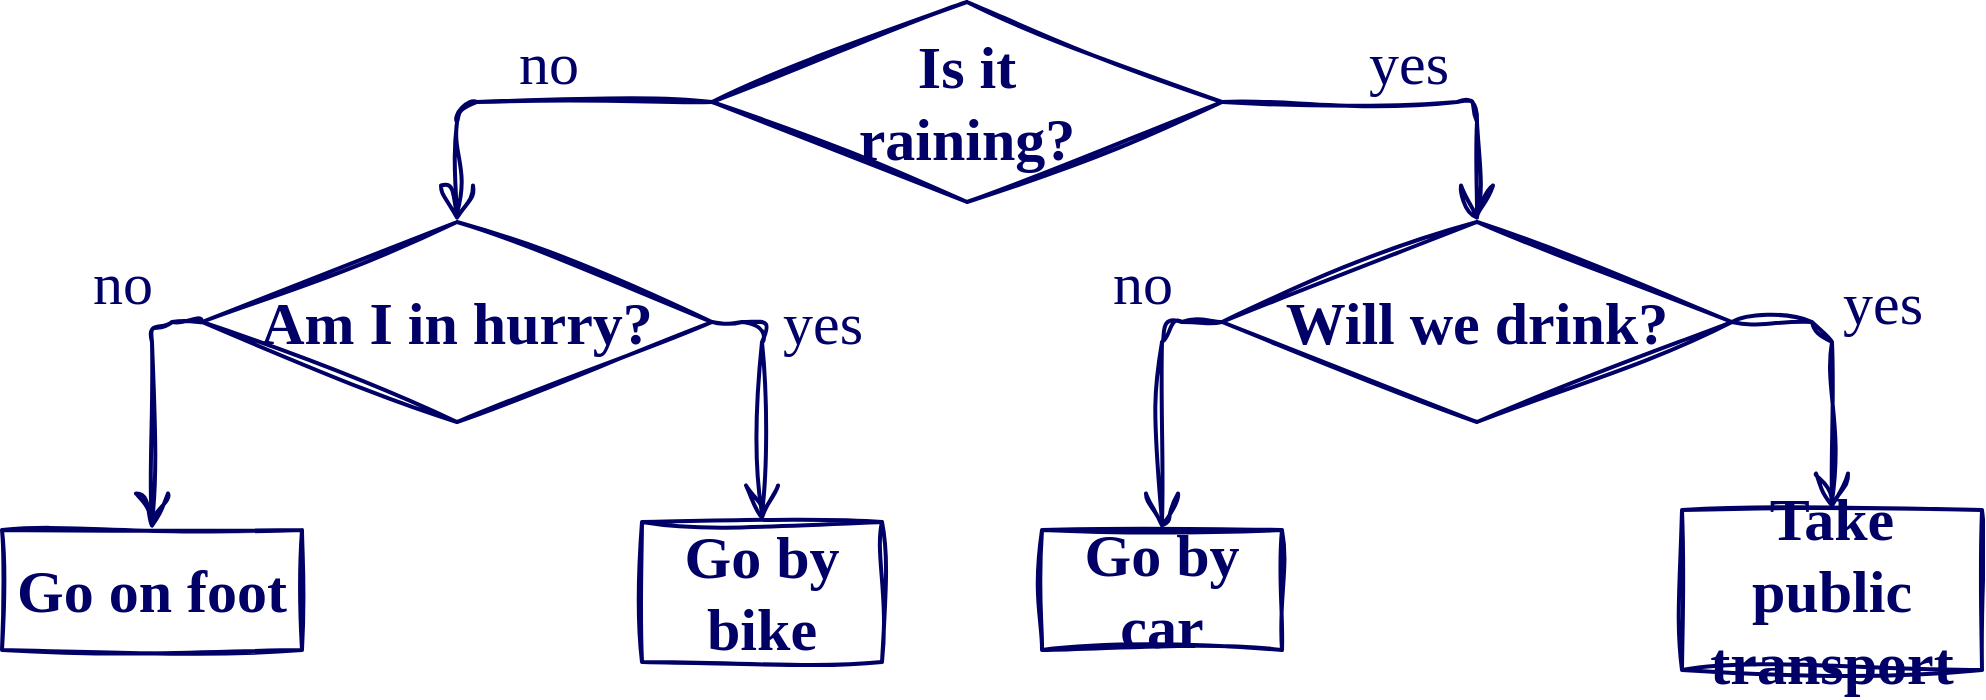 <mxfile version="20.2.4" type="device"><diagram id="uSHvA_0Kt-OWONn1TrI-" name="Page-1"><mxGraphModel dx="2272" dy="757" grid="1" gridSize="10" guides="1" tooltips="1" connect="1" arrows="1" fold="1" page="1" pageScale="1" pageWidth="850" pageHeight="1100" math="0" shadow="0"><root><mxCell id="0"/><mxCell id="1" parent="0"/><mxCell id="l7blcORnIJh6GK4fzU3d-9" value="no" style="edgeStyle=orthogonalEdgeStyle;rounded=1;sketch=1;hachureGap=4;orthogonalLoop=1;jettySize=auto;html=1;exitX=0;exitY=0.5;exitDx=0;exitDy=0;entryX=0.5;entryY=0;entryDx=0;entryDy=0;fontFamily=Caveat;fontSource=https%3A%2F%2Ffonts.googleapis.com%2Fcss%3Ffamily%3DCaveat;fontSize=30;endArrow=open;startSize=14;endSize=14;sourcePerimeterSpacing=8;targetPerimeterSpacing=8;jiggle=3;strokeWidth=2;labelBackgroundColor=none;fontColor=#000066;strokeColor=#000066;" parent="1" source="l7blcORnIJh6GK4fzU3d-1" target="l7blcORnIJh6GK4fzU3d-4" edge="1"><mxGeometry x="-0.123" y="-20" relative="1" as="geometry"><mxPoint as="offset"/></mxGeometry></mxCell><mxCell id="l7blcORnIJh6GK4fzU3d-10" value="yes" style="edgeStyle=orthogonalEdgeStyle;rounded=1;sketch=1;hachureGap=4;jiggle=3;orthogonalLoop=1;jettySize=auto;html=1;exitX=1;exitY=0.5;exitDx=0;exitDy=0;entryX=0.5;entryY=0;entryDx=0;entryDy=0;labelBackgroundColor=none;strokeWidth=2;fontFamily=Caveat;fontSource=https%3A%2F%2Ffonts.googleapis.com%2Fcss%3Ffamily%3DCaveat;fontSize=30;endArrow=open;startSize=14;endSize=14;sourcePerimeterSpacing=8;targetPerimeterSpacing=8;fontColor=#000066;strokeColor=#000066;" parent="1" source="l7blcORnIJh6GK4fzU3d-1" target="l7blcORnIJh6GK4fzU3d-3" edge="1"><mxGeometry x="-0.013" y="20" relative="1" as="geometry"><mxPoint as="offset"/></mxGeometry></mxCell><mxCell id="l7blcORnIJh6GK4fzU3d-1" value="&lt;font style=&quot;font-size: 30px;&quot;&gt;&lt;b style=&quot;font-size: 30px;&quot;&gt;Is it&lt;br style=&quot;font-size: 30px;&quot;&gt;raining?&lt;/b&gt;&lt;/font&gt;" style="rhombus;whiteSpace=wrap;html=1;sketch=1;hachureGap=4;fontFamily=Caveat;fontSource=https%3A%2F%2Ffonts.googleapis.com%2Fcss%3Ffamily%3DCaveat;fontSize=30;fillColor=none;strokeColor=#000066;strokeWidth=2;jiggle=2;fontColor=#000066;" parent="1" vertex="1"><mxGeometry x="315" y="50" width="255" height="100" as="geometry"/></mxCell><mxCell id="l7blcORnIJh6GK4fzU3d-13" value="no" style="edgeStyle=orthogonalEdgeStyle;rounded=1;sketch=1;hachureGap=4;jiggle=3;orthogonalLoop=1;jettySize=auto;html=1;exitX=0;exitY=0.5;exitDx=0;exitDy=0;entryX=0.5;entryY=0;entryDx=0;entryDy=0;labelBackgroundColor=none;strokeWidth=2;fontFamily=Caveat;fontSource=https%3A%2F%2Ffonts.googleapis.com%2Fcss%3Ffamily%3DCaveat;fontSize=30;endArrow=open;startSize=14;endSize=14;sourcePerimeterSpacing=8;targetPerimeterSpacing=8;fontColor=#000066;strokeColor=#000066;" parent="1" source="l7blcORnIJh6GK4fzU3d-3" target="l7blcORnIJh6GK4fzU3d-8" edge="1"><mxGeometry x="-0.552" y="-22" relative="1" as="geometry"><mxPoint x="12" y="-20" as="offset"/></mxGeometry></mxCell><mxCell id="l7blcORnIJh6GK4fzU3d-14" value="yes" style="edgeStyle=orthogonalEdgeStyle;rounded=1;sketch=1;hachureGap=4;jiggle=3;orthogonalLoop=1;jettySize=auto;html=1;exitX=1;exitY=0.5;exitDx=0;exitDy=0;entryX=0.5;entryY=0;entryDx=0;entryDy=0;labelBackgroundColor=none;strokeWidth=2;fontFamily=Caveat;fontSource=https%3A%2F%2Ffonts.googleapis.com%2Fcss%3Ffamily%3DCaveat;fontSize=30;endArrow=open;startSize=14;endSize=14;sourcePerimeterSpacing=8;targetPerimeterSpacing=8;fontColor=#000066;strokeColor=#000066;" parent="1" source="l7blcORnIJh6GK4fzU3d-3" target="l7blcORnIJh6GK4fzU3d-7" edge="1"><mxGeometry x="-0.306" y="27" relative="1" as="geometry"><mxPoint x="-2" y="-10" as="offset"/></mxGeometry></mxCell><mxCell id="l7blcORnIJh6GK4fzU3d-3" value="&lt;b&gt;Will we drink?&lt;/b&gt;" style="rhombus;whiteSpace=wrap;html=1;sketch=1;hachureGap=4;fontFamily=Caveat;fontSource=https%3A%2F%2Ffonts.googleapis.com%2Fcss%3Ffamily%3DCaveat;fontSize=30;fillColor=none;strokeColor=#000066;strokeWidth=2;jiggle=2;fontColor=#000066;" parent="1" vertex="1"><mxGeometry x="570" y="160" width="255" height="100" as="geometry"/></mxCell><mxCell id="l7blcORnIJh6GK4fzU3d-11" value="no" style="edgeStyle=orthogonalEdgeStyle;rounded=1;sketch=1;hachureGap=4;jiggle=3;orthogonalLoop=1;jettySize=auto;html=1;exitX=0;exitY=0.5;exitDx=0;exitDy=0;entryX=0.5;entryY=0;entryDx=0;entryDy=0;labelBackgroundColor=none;strokeWidth=2;fontFamily=Caveat;fontSource=https%3A%2F%2Ffonts.googleapis.com%2Fcss%3Ffamily%3DCaveat;fontSize=30;endArrow=open;startSize=14;endSize=14;sourcePerimeterSpacing=8;targetPerimeterSpacing=8;fontColor=#000066;strokeColor=#000066;" parent="1" source="l7blcORnIJh6GK4fzU3d-4" target="l7blcORnIJh6GK4fzU3d-5" edge="1"><mxGeometry x="-0.612" y="-25" relative="1" as="geometry"><mxPoint x="10" y="-20" as="offset"/></mxGeometry></mxCell><mxCell id="l7blcORnIJh6GK4fzU3d-12" value="yes" style="edgeStyle=orthogonalEdgeStyle;rounded=1;sketch=1;hachureGap=4;jiggle=3;orthogonalLoop=1;jettySize=auto;html=1;exitX=1;exitY=0.5;exitDx=0;exitDy=0;entryX=0.5;entryY=0;entryDx=0;entryDy=0;labelBackgroundColor=none;strokeWidth=2;fontFamily=Caveat;fontSource=https%3A%2F%2Ffonts.googleapis.com%2Fcss%3Ffamily%3DCaveat;fontSize=30;endArrow=open;startSize=14;endSize=14;sourcePerimeterSpacing=8;targetPerimeterSpacing=8;fontColor=#000066;strokeColor=#000066;" parent="1" source="l7blcORnIJh6GK4fzU3d-4" target="l7blcORnIJh6GK4fzU3d-6" edge="1"><mxGeometry x="-0.6" y="30" relative="1" as="geometry"><mxPoint as="offset"/></mxGeometry></mxCell><mxCell id="l7blcORnIJh6GK4fzU3d-4" value="&lt;b&gt;Am I in hurry?&lt;/b&gt;" style="rhombus;whiteSpace=wrap;html=1;sketch=1;hachureGap=4;fontFamily=Caveat;fontSource=https%3A%2F%2Ffonts.googleapis.com%2Fcss%3Ffamily%3DCaveat;fontSize=30;fillColor=none;strokeColor=#000066;strokeWidth=2;jiggle=2;fontColor=#000066;" parent="1" vertex="1"><mxGeometry x="60" y="160" width="255" height="100" as="geometry"/></mxCell><mxCell id="l7blcORnIJh6GK4fzU3d-5" value="Go on foot" style="rounded=0;whiteSpace=wrap;html=1;sketch=1;hachureGap=4;jiggle=2;strokeColor=#000066;strokeWidth=2;fontFamily=Caveat;fontSource=https%3A%2F%2Ffonts.googleapis.com%2Fcss%3Ffamily%3DCaveat;fontSize=30;fillColor=none;fontStyle=1;fontColor=#000066;" parent="1" vertex="1"><mxGeometry x="-40" y="314" width="150" height="60" as="geometry"/></mxCell><mxCell id="l7blcORnIJh6GK4fzU3d-6" value="Go by bike" style="rounded=0;whiteSpace=wrap;html=1;sketch=1;hachureGap=4;jiggle=2;strokeColor=#000066;strokeWidth=2;fontFamily=Caveat;fontSource=https%3A%2F%2Ffonts.googleapis.com%2Fcss%3Ffamily%3DCaveat;fontSize=30;fillColor=none;fontStyle=1;fontColor=#000066;" parent="1" vertex="1"><mxGeometry x="280" y="310" width="120" height="70" as="geometry"/></mxCell><mxCell id="l7blcORnIJh6GK4fzU3d-7" value="Take public transport" style="rounded=0;whiteSpace=wrap;html=1;sketch=1;hachureGap=4;jiggle=2;strokeColor=#000066;strokeWidth=2;fontFamily=Caveat;fontSource=https%3A%2F%2Ffonts.googleapis.com%2Fcss%3Ffamily%3DCaveat;fontSize=30;fillColor=none;fontStyle=1;fontColor=#000066;" parent="1" vertex="1"><mxGeometry x="800" y="304" width="150" height="80" as="geometry"/></mxCell><mxCell id="l7blcORnIJh6GK4fzU3d-8" value="Go by car" style="rounded=0;whiteSpace=wrap;html=1;sketch=1;hachureGap=4;jiggle=2;strokeColor=#000066;strokeWidth=2;fontFamily=Caveat;fontSource=https%3A%2F%2Ffonts.googleapis.com%2Fcss%3Ffamily%3DCaveat;fontSize=30;fillColor=none;fontStyle=1;fontColor=#000066;" parent="1" vertex="1"><mxGeometry x="480" y="314" width="120" height="60" as="geometry"/></mxCell></root></mxGraphModel></diagram></mxfile>